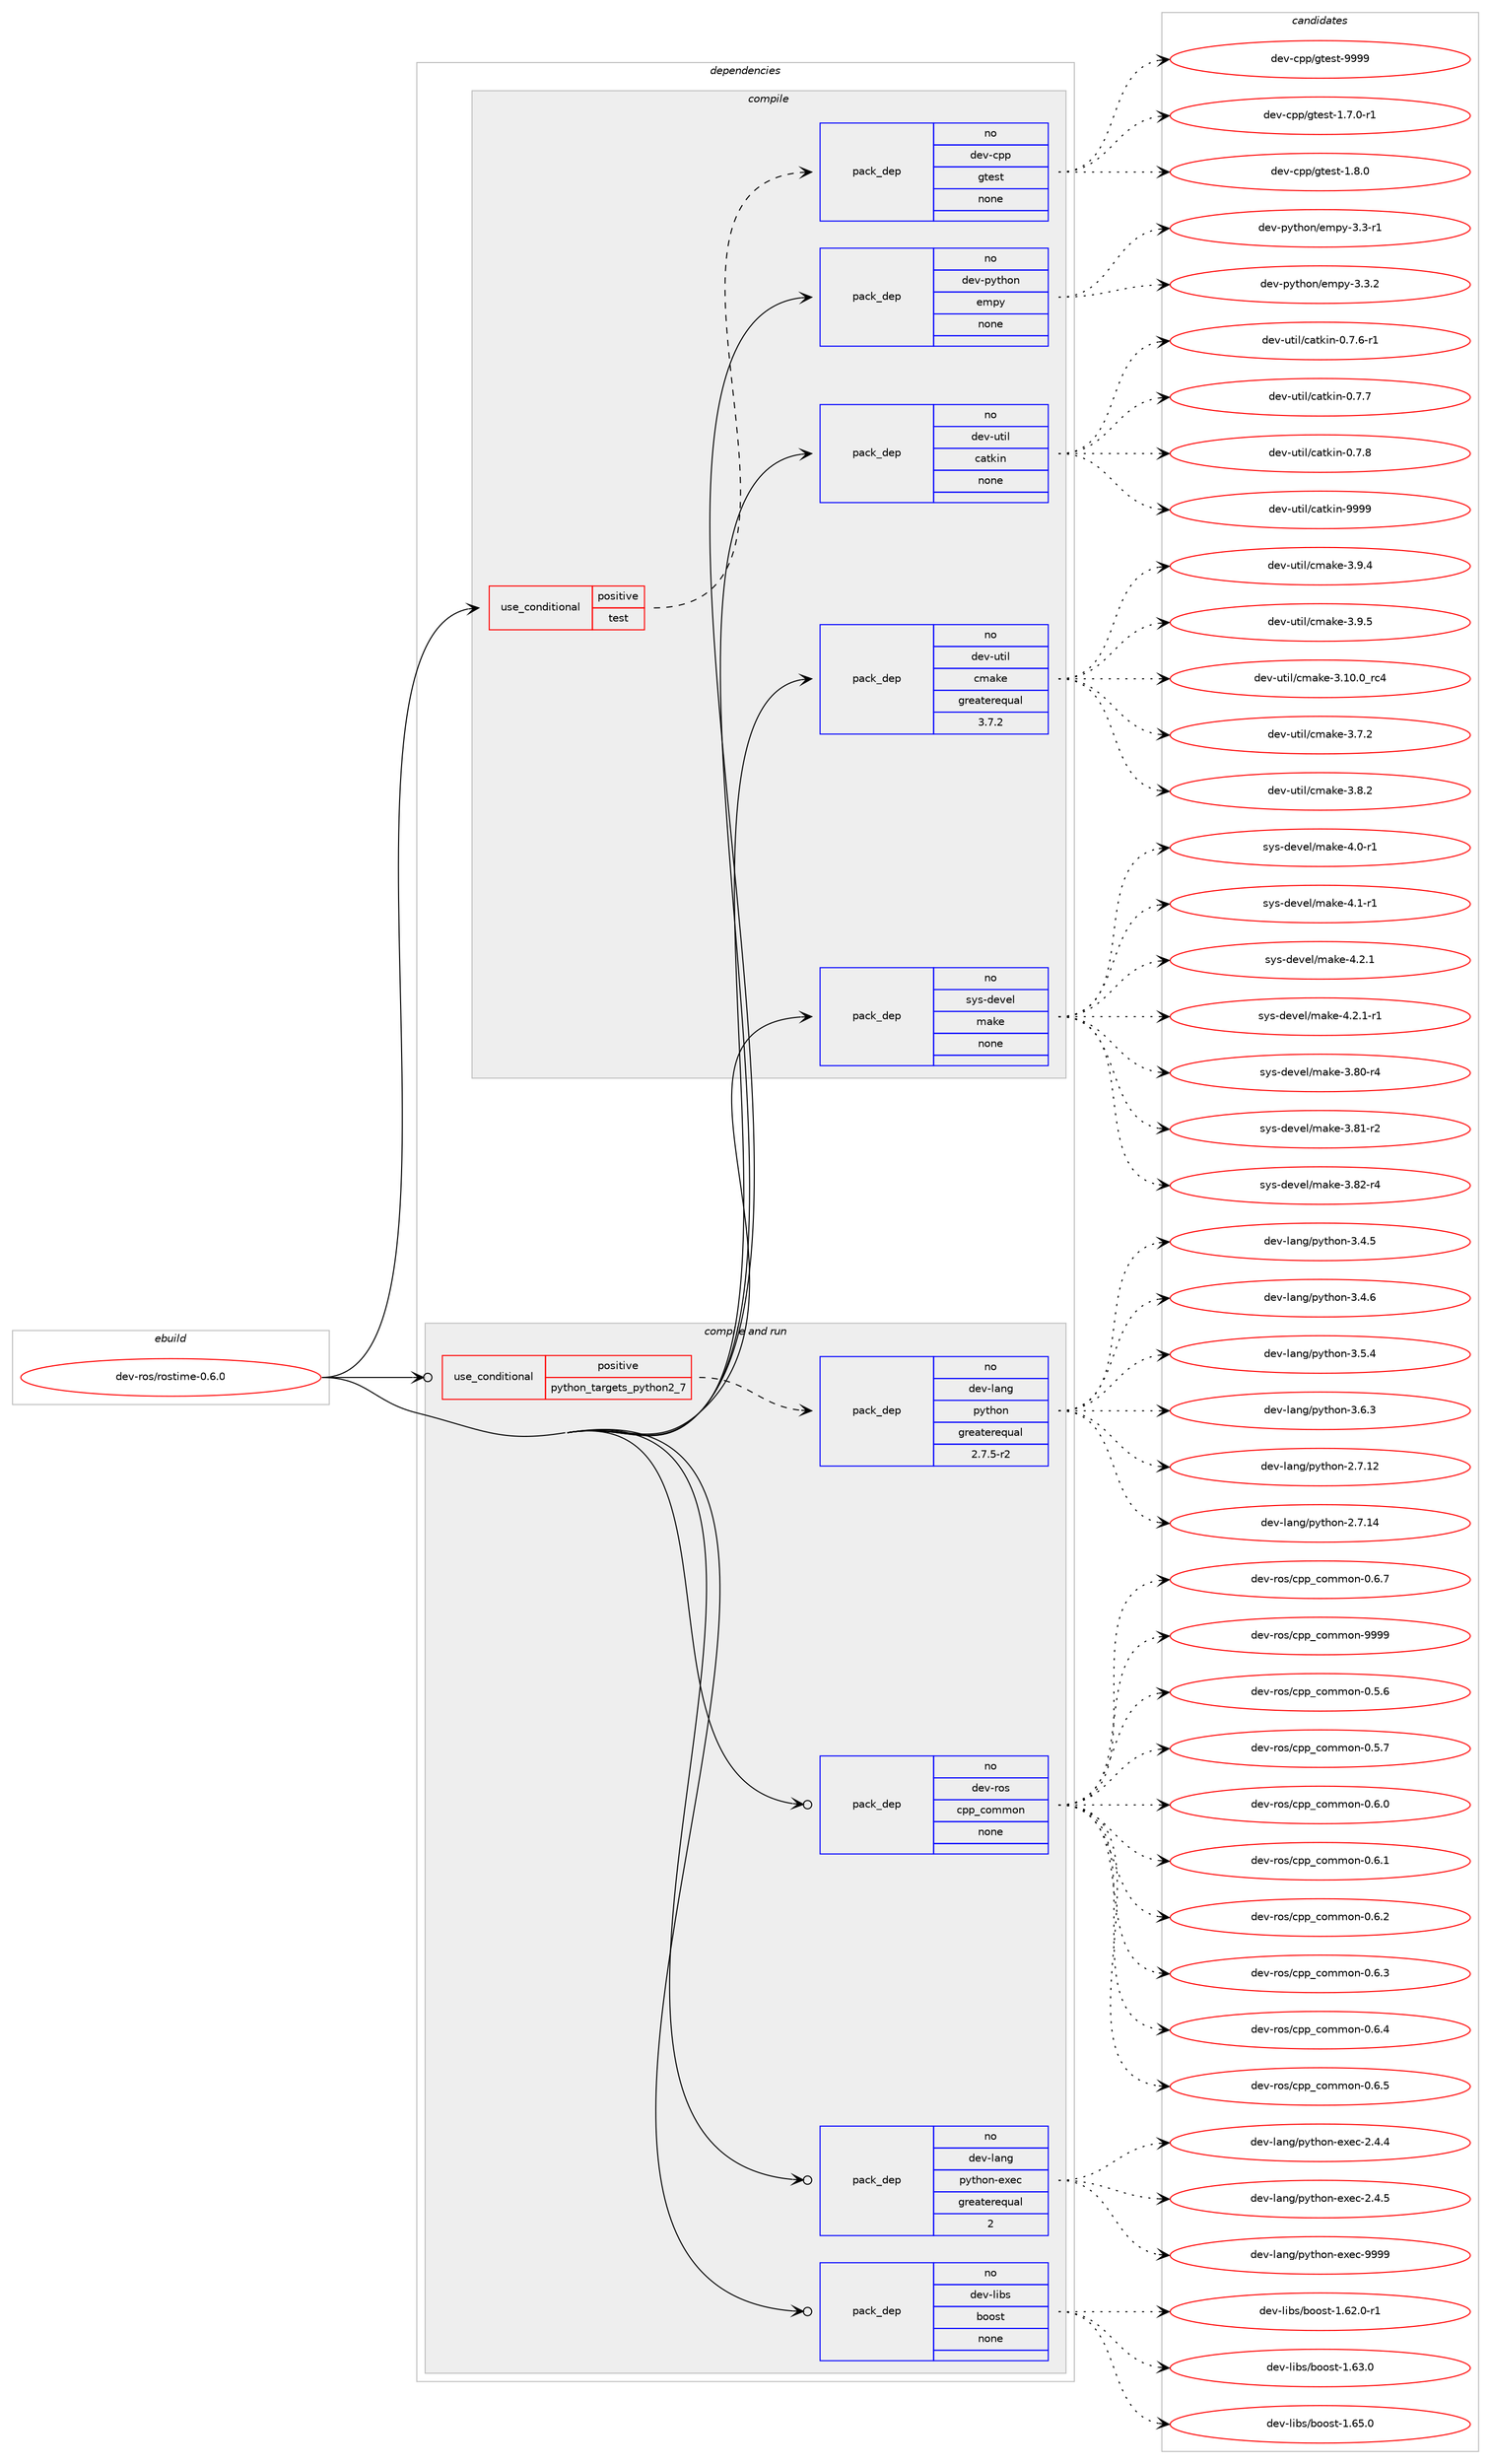 digraph prolog {

# *************
# Graph options
# *************

newrank=true;
concentrate=true;
compound=true;
graph [rankdir=LR,fontname=Helvetica,fontsize=10,ranksep=1.5];#, ranksep=2.5, nodesep=0.2];
edge  [arrowhead=vee];
node  [fontname=Helvetica,fontsize=10];

# **********
# The ebuild
# **********

subgraph cluster_leftcol {
color=gray;
rank=same;
label=<<i>ebuild</i>>;
id [label="dev-ros/rostime-0.6.0", color=red, width=4, href="../dev-ros/rostime-0.6.0.svg"];
}

# ****************
# The dependencies
# ****************

subgraph cluster_midcol {
color=gray;
label=<<i>dependencies</i>>;
subgraph cluster_compile {
fillcolor="#eeeeee";
style=filled;
label=<<i>compile</i>>;
subgraph cond46973 {
dependency211983 [label=<<TABLE BORDER="0" CELLBORDER="1" CELLSPACING="0" CELLPADDING="4"><TR><TD ROWSPAN="3" CELLPADDING="10">use_conditional</TD></TR><TR><TD>positive</TD></TR><TR><TD>test</TD></TR></TABLE>>, shape=none, color=red];
subgraph pack161023 {
dependency211984 [label=<<TABLE BORDER="0" CELLBORDER="1" CELLSPACING="0" CELLPADDING="4" WIDTH="220"><TR><TD ROWSPAN="6" CELLPADDING="30">pack_dep</TD></TR><TR><TD WIDTH="110">no</TD></TR><TR><TD>dev-cpp</TD></TR><TR><TD>gtest</TD></TR><TR><TD>none</TD></TR><TR><TD></TD></TR></TABLE>>, shape=none, color=blue];
}
dependency211983:e -> dependency211984:w [weight=20,style="dashed",arrowhead="vee"];
}
id:e -> dependency211983:w [weight=20,style="solid",arrowhead="vee"];
subgraph pack161024 {
dependency211985 [label=<<TABLE BORDER="0" CELLBORDER="1" CELLSPACING="0" CELLPADDING="4" WIDTH="220"><TR><TD ROWSPAN="6" CELLPADDING="30">pack_dep</TD></TR><TR><TD WIDTH="110">no</TD></TR><TR><TD>dev-python</TD></TR><TR><TD>empy</TD></TR><TR><TD>none</TD></TR><TR><TD></TD></TR></TABLE>>, shape=none, color=blue];
}
id:e -> dependency211985:w [weight=20,style="solid",arrowhead="vee"];
subgraph pack161025 {
dependency211986 [label=<<TABLE BORDER="0" CELLBORDER="1" CELLSPACING="0" CELLPADDING="4" WIDTH="220"><TR><TD ROWSPAN="6" CELLPADDING="30">pack_dep</TD></TR><TR><TD WIDTH="110">no</TD></TR><TR><TD>dev-util</TD></TR><TR><TD>catkin</TD></TR><TR><TD>none</TD></TR><TR><TD></TD></TR></TABLE>>, shape=none, color=blue];
}
id:e -> dependency211986:w [weight=20,style="solid",arrowhead="vee"];
subgraph pack161026 {
dependency211987 [label=<<TABLE BORDER="0" CELLBORDER="1" CELLSPACING="0" CELLPADDING="4" WIDTH="220"><TR><TD ROWSPAN="6" CELLPADDING="30">pack_dep</TD></TR><TR><TD WIDTH="110">no</TD></TR><TR><TD>dev-util</TD></TR><TR><TD>cmake</TD></TR><TR><TD>greaterequal</TD></TR><TR><TD>3.7.2</TD></TR></TABLE>>, shape=none, color=blue];
}
id:e -> dependency211987:w [weight=20,style="solid",arrowhead="vee"];
subgraph pack161027 {
dependency211988 [label=<<TABLE BORDER="0" CELLBORDER="1" CELLSPACING="0" CELLPADDING="4" WIDTH="220"><TR><TD ROWSPAN="6" CELLPADDING="30">pack_dep</TD></TR><TR><TD WIDTH="110">no</TD></TR><TR><TD>sys-devel</TD></TR><TR><TD>make</TD></TR><TR><TD>none</TD></TR><TR><TD></TD></TR></TABLE>>, shape=none, color=blue];
}
id:e -> dependency211988:w [weight=20,style="solid",arrowhead="vee"];
}
subgraph cluster_compileandrun {
fillcolor="#eeeeee";
style=filled;
label=<<i>compile and run</i>>;
subgraph cond46974 {
dependency211989 [label=<<TABLE BORDER="0" CELLBORDER="1" CELLSPACING="0" CELLPADDING="4"><TR><TD ROWSPAN="3" CELLPADDING="10">use_conditional</TD></TR><TR><TD>positive</TD></TR><TR><TD>python_targets_python2_7</TD></TR></TABLE>>, shape=none, color=red];
subgraph pack161028 {
dependency211990 [label=<<TABLE BORDER="0" CELLBORDER="1" CELLSPACING="0" CELLPADDING="4" WIDTH="220"><TR><TD ROWSPAN="6" CELLPADDING="30">pack_dep</TD></TR><TR><TD WIDTH="110">no</TD></TR><TR><TD>dev-lang</TD></TR><TR><TD>python</TD></TR><TR><TD>greaterequal</TD></TR><TR><TD>2.7.5-r2</TD></TR></TABLE>>, shape=none, color=blue];
}
dependency211989:e -> dependency211990:w [weight=20,style="dashed",arrowhead="vee"];
}
id:e -> dependency211989:w [weight=20,style="solid",arrowhead="odotvee"];
subgraph pack161029 {
dependency211991 [label=<<TABLE BORDER="0" CELLBORDER="1" CELLSPACING="0" CELLPADDING="4" WIDTH="220"><TR><TD ROWSPAN="6" CELLPADDING="30">pack_dep</TD></TR><TR><TD WIDTH="110">no</TD></TR><TR><TD>dev-lang</TD></TR><TR><TD>python-exec</TD></TR><TR><TD>greaterequal</TD></TR><TR><TD>2</TD></TR></TABLE>>, shape=none, color=blue];
}
id:e -> dependency211991:w [weight=20,style="solid",arrowhead="odotvee"];
subgraph pack161030 {
dependency211992 [label=<<TABLE BORDER="0" CELLBORDER="1" CELLSPACING="0" CELLPADDING="4" WIDTH="220"><TR><TD ROWSPAN="6" CELLPADDING="30">pack_dep</TD></TR><TR><TD WIDTH="110">no</TD></TR><TR><TD>dev-libs</TD></TR><TR><TD>boost</TD></TR><TR><TD>none</TD></TR><TR><TD></TD></TR></TABLE>>, shape=none, color=blue];
}
id:e -> dependency211992:w [weight=20,style="solid",arrowhead="odotvee"];
subgraph pack161031 {
dependency211993 [label=<<TABLE BORDER="0" CELLBORDER="1" CELLSPACING="0" CELLPADDING="4" WIDTH="220"><TR><TD ROWSPAN="6" CELLPADDING="30">pack_dep</TD></TR><TR><TD WIDTH="110">no</TD></TR><TR><TD>dev-ros</TD></TR><TR><TD>cpp_common</TD></TR><TR><TD>none</TD></TR><TR><TD></TD></TR></TABLE>>, shape=none, color=blue];
}
id:e -> dependency211993:w [weight=20,style="solid",arrowhead="odotvee"];
}
subgraph cluster_run {
fillcolor="#eeeeee";
style=filled;
label=<<i>run</i>>;
}
}

# **************
# The candidates
# **************

subgraph cluster_choices {
rank=same;
color=gray;
label=<<i>candidates</i>>;

subgraph choice161023 {
color=black;
nodesep=1;
choice1001011184599112112471031161011151164549465546484511449 [label="dev-cpp/gtest-1.7.0-r1", color=red, width=4,href="../dev-cpp/gtest-1.7.0-r1.svg"];
choice100101118459911211247103116101115116454946564648 [label="dev-cpp/gtest-1.8.0", color=red, width=4,href="../dev-cpp/gtest-1.8.0.svg"];
choice1001011184599112112471031161011151164557575757 [label="dev-cpp/gtest-9999", color=red, width=4,href="../dev-cpp/gtest-9999.svg"];
dependency211984:e -> choice1001011184599112112471031161011151164549465546484511449:w [style=dotted,weight="100"];
dependency211984:e -> choice100101118459911211247103116101115116454946564648:w [style=dotted,weight="100"];
dependency211984:e -> choice1001011184599112112471031161011151164557575757:w [style=dotted,weight="100"];
}
subgraph choice161024 {
color=black;
nodesep=1;
choice1001011184511212111610411111047101109112121455146514511449 [label="dev-python/empy-3.3-r1", color=red, width=4,href="../dev-python/empy-3.3-r1.svg"];
choice1001011184511212111610411111047101109112121455146514650 [label="dev-python/empy-3.3.2", color=red, width=4,href="../dev-python/empy-3.3.2.svg"];
dependency211985:e -> choice1001011184511212111610411111047101109112121455146514511449:w [style=dotted,weight="100"];
dependency211985:e -> choice1001011184511212111610411111047101109112121455146514650:w [style=dotted,weight="100"];
}
subgraph choice161025 {
color=black;
nodesep=1;
choice100101118451171161051084799971161071051104548465546544511449 [label="dev-util/catkin-0.7.6-r1", color=red, width=4,href="../dev-util/catkin-0.7.6-r1.svg"];
choice10010111845117116105108479997116107105110454846554655 [label="dev-util/catkin-0.7.7", color=red, width=4,href="../dev-util/catkin-0.7.7.svg"];
choice10010111845117116105108479997116107105110454846554656 [label="dev-util/catkin-0.7.8", color=red, width=4,href="../dev-util/catkin-0.7.8.svg"];
choice100101118451171161051084799971161071051104557575757 [label="dev-util/catkin-9999", color=red, width=4,href="../dev-util/catkin-9999.svg"];
dependency211986:e -> choice100101118451171161051084799971161071051104548465546544511449:w [style=dotted,weight="100"];
dependency211986:e -> choice10010111845117116105108479997116107105110454846554655:w [style=dotted,weight="100"];
dependency211986:e -> choice10010111845117116105108479997116107105110454846554656:w [style=dotted,weight="100"];
dependency211986:e -> choice100101118451171161051084799971161071051104557575757:w [style=dotted,weight="100"];
}
subgraph choice161026 {
color=black;
nodesep=1;
choice1001011184511711610510847991099710710145514649484648951149952 [label="dev-util/cmake-3.10.0_rc4", color=red, width=4,href="../dev-util/cmake-3.10.0_rc4.svg"];
choice10010111845117116105108479910997107101455146554650 [label="dev-util/cmake-3.7.2", color=red, width=4,href="../dev-util/cmake-3.7.2.svg"];
choice10010111845117116105108479910997107101455146564650 [label="dev-util/cmake-3.8.2", color=red, width=4,href="../dev-util/cmake-3.8.2.svg"];
choice10010111845117116105108479910997107101455146574652 [label="dev-util/cmake-3.9.4", color=red, width=4,href="../dev-util/cmake-3.9.4.svg"];
choice10010111845117116105108479910997107101455146574653 [label="dev-util/cmake-3.9.5", color=red, width=4,href="../dev-util/cmake-3.9.5.svg"];
dependency211987:e -> choice1001011184511711610510847991099710710145514649484648951149952:w [style=dotted,weight="100"];
dependency211987:e -> choice10010111845117116105108479910997107101455146554650:w [style=dotted,weight="100"];
dependency211987:e -> choice10010111845117116105108479910997107101455146564650:w [style=dotted,weight="100"];
dependency211987:e -> choice10010111845117116105108479910997107101455146574652:w [style=dotted,weight="100"];
dependency211987:e -> choice10010111845117116105108479910997107101455146574653:w [style=dotted,weight="100"];
}
subgraph choice161027 {
color=black;
nodesep=1;
choice11512111545100101118101108471099710710145514656484511452 [label="sys-devel/make-3.80-r4", color=red, width=4,href="../sys-devel/make-3.80-r4.svg"];
choice11512111545100101118101108471099710710145514656494511450 [label="sys-devel/make-3.81-r2", color=red, width=4,href="../sys-devel/make-3.81-r2.svg"];
choice11512111545100101118101108471099710710145514656504511452 [label="sys-devel/make-3.82-r4", color=red, width=4,href="../sys-devel/make-3.82-r4.svg"];
choice115121115451001011181011084710997107101455246484511449 [label="sys-devel/make-4.0-r1", color=red, width=4,href="../sys-devel/make-4.0-r1.svg"];
choice115121115451001011181011084710997107101455246494511449 [label="sys-devel/make-4.1-r1", color=red, width=4,href="../sys-devel/make-4.1-r1.svg"];
choice115121115451001011181011084710997107101455246504649 [label="sys-devel/make-4.2.1", color=red, width=4,href="../sys-devel/make-4.2.1.svg"];
choice1151211154510010111810110847109971071014552465046494511449 [label="sys-devel/make-4.2.1-r1", color=red, width=4,href="../sys-devel/make-4.2.1-r1.svg"];
dependency211988:e -> choice11512111545100101118101108471099710710145514656484511452:w [style=dotted,weight="100"];
dependency211988:e -> choice11512111545100101118101108471099710710145514656494511450:w [style=dotted,weight="100"];
dependency211988:e -> choice11512111545100101118101108471099710710145514656504511452:w [style=dotted,weight="100"];
dependency211988:e -> choice115121115451001011181011084710997107101455246484511449:w [style=dotted,weight="100"];
dependency211988:e -> choice115121115451001011181011084710997107101455246494511449:w [style=dotted,weight="100"];
dependency211988:e -> choice115121115451001011181011084710997107101455246504649:w [style=dotted,weight="100"];
dependency211988:e -> choice1151211154510010111810110847109971071014552465046494511449:w [style=dotted,weight="100"];
}
subgraph choice161028 {
color=black;
nodesep=1;
choice10010111845108971101034711212111610411111045504655464950 [label="dev-lang/python-2.7.12", color=red, width=4,href="../dev-lang/python-2.7.12.svg"];
choice10010111845108971101034711212111610411111045504655464952 [label="dev-lang/python-2.7.14", color=red, width=4,href="../dev-lang/python-2.7.14.svg"];
choice100101118451089711010347112121116104111110455146524653 [label="dev-lang/python-3.4.5", color=red, width=4,href="../dev-lang/python-3.4.5.svg"];
choice100101118451089711010347112121116104111110455146524654 [label="dev-lang/python-3.4.6", color=red, width=4,href="../dev-lang/python-3.4.6.svg"];
choice100101118451089711010347112121116104111110455146534652 [label="dev-lang/python-3.5.4", color=red, width=4,href="../dev-lang/python-3.5.4.svg"];
choice100101118451089711010347112121116104111110455146544651 [label="dev-lang/python-3.6.3", color=red, width=4,href="../dev-lang/python-3.6.3.svg"];
dependency211990:e -> choice10010111845108971101034711212111610411111045504655464950:w [style=dotted,weight="100"];
dependency211990:e -> choice10010111845108971101034711212111610411111045504655464952:w [style=dotted,weight="100"];
dependency211990:e -> choice100101118451089711010347112121116104111110455146524653:w [style=dotted,weight="100"];
dependency211990:e -> choice100101118451089711010347112121116104111110455146524654:w [style=dotted,weight="100"];
dependency211990:e -> choice100101118451089711010347112121116104111110455146534652:w [style=dotted,weight="100"];
dependency211990:e -> choice100101118451089711010347112121116104111110455146544651:w [style=dotted,weight="100"];
}
subgraph choice161029 {
color=black;
nodesep=1;
choice1001011184510897110103471121211161041111104510112010199455046524652 [label="dev-lang/python-exec-2.4.4", color=red, width=4,href="../dev-lang/python-exec-2.4.4.svg"];
choice1001011184510897110103471121211161041111104510112010199455046524653 [label="dev-lang/python-exec-2.4.5", color=red, width=4,href="../dev-lang/python-exec-2.4.5.svg"];
choice10010111845108971101034711212111610411111045101120101994557575757 [label="dev-lang/python-exec-9999", color=red, width=4,href="../dev-lang/python-exec-9999.svg"];
dependency211991:e -> choice1001011184510897110103471121211161041111104510112010199455046524652:w [style=dotted,weight="100"];
dependency211991:e -> choice1001011184510897110103471121211161041111104510112010199455046524653:w [style=dotted,weight="100"];
dependency211991:e -> choice10010111845108971101034711212111610411111045101120101994557575757:w [style=dotted,weight="100"];
}
subgraph choice161030 {
color=black;
nodesep=1;
choice10010111845108105981154798111111115116454946545046484511449 [label="dev-libs/boost-1.62.0-r1", color=red, width=4,href="../dev-libs/boost-1.62.0-r1.svg"];
choice1001011184510810598115479811111111511645494654514648 [label="dev-libs/boost-1.63.0", color=red, width=4,href="../dev-libs/boost-1.63.0.svg"];
choice1001011184510810598115479811111111511645494654534648 [label="dev-libs/boost-1.65.0", color=red, width=4,href="../dev-libs/boost-1.65.0.svg"];
dependency211992:e -> choice10010111845108105981154798111111115116454946545046484511449:w [style=dotted,weight="100"];
dependency211992:e -> choice1001011184510810598115479811111111511645494654514648:w [style=dotted,weight="100"];
dependency211992:e -> choice1001011184510810598115479811111111511645494654534648:w [style=dotted,weight="100"];
}
subgraph choice161031 {
color=black;
nodesep=1;
choice1001011184511411111547991121129599111109109111110454846534654 [label="dev-ros/cpp_common-0.5.6", color=red, width=4,href="../dev-ros/cpp_common-0.5.6.svg"];
choice1001011184511411111547991121129599111109109111110454846534655 [label="dev-ros/cpp_common-0.5.7", color=red, width=4,href="../dev-ros/cpp_common-0.5.7.svg"];
choice1001011184511411111547991121129599111109109111110454846544648 [label="dev-ros/cpp_common-0.6.0", color=red, width=4,href="../dev-ros/cpp_common-0.6.0.svg"];
choice1001011184511411111547991121129599111109109111110454846544649 [label="dev-ros/cpp_common-0.6.1", color=red, width=4,href="../dev-ros/cpp_common-0.6.1.svg"];
choice1001011184511411111547991121129599111109109111110454846544650 [label="dev-ros/cpp_common-0.6.2", color=red, width=4,href="../dev-ros/cpp_common-0.6.2.svg"];
choice1001011184511411111547991121129599111109109111110454846544651 [label="dev-ros/cpp_common-0.6.3", color=red, width=4,href="../dev-ros/cpp_common-0.6.3.svg"];
choice1001011184511411111547991121129599111109109111110454846544652 [label="dev-ros/cpp_common-0.6.4", color=red, width=4,href="../dev-ros/cpp_common-0.6.4.svg"];
choice1001011184511411111547991121129599111109109111110454846544653 [label="dev-ros/cpp_common-0.6.5", color=red, width=4,href="../dev-ros/cpp_common-0.6.5.svg"];
choice1001011184511411111547991121129599111109109111110454846544655 [label="dev-ros/cpp_common-0.6.7", color=red, width=4,href="../dev-ros/cpp_common-0.6.7.svg"];
choice10010111845114111115479911211295991111091091111104557575757 [label="dev-ros/cpp_common-9999", color=red, width=4,href="../dev-ros/cpp_common-9999.svg"];
dependency211993:e -> choice1001011184511411111547991121129599111109109111110454846534654:w [style=dotted,weight="100"];
dependency211993:e -> choice1001011184511411111547991121129599111109109111110454846534655:w [style=dotted,weight="100"];
dependency211993:e -> choice1001011184511411111547991121129599111109109111110454846544648:w [style=dotted,weight="100"];
dependency211993:e -> choice1001011184511411111547991121129599111109109111110454846544649:w [style=dotted,weight="100"];
dependency211993:e -> choice1001011184511411111547991121129599111109109111110454846544650:w [style=dotted,weight="100"];
dependency211993:e -> choice1001011184511411111547991121129599111109109111110454846544651:w [style=dotted,weight="100"];
dependency211993:e -> choice1001011184511411111547991121129599111109109111110454846544652:w [style=dotted,weight="100"];
dependency211993:e -> choice1001011184511411111547991121129599111109109111110454846544653:w [style=dotted,weight="100"];
dependency211993:e -> choice1001011184511411111547991121129599111109109111110454846544655:w [style=dotted,weight="100"];
dependency211993:e -> choice10010111845114111115479911211295991111091091111104557575757:w [style=dotted,weight="100"];
}
}

}
